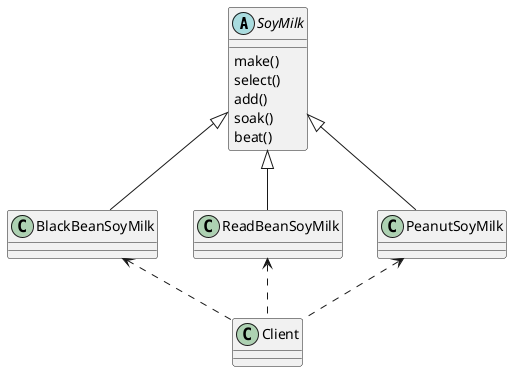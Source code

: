 @startuml
'https://plantuml.com/class-diagram

abstract class SoyMilk{
    make()
    select()
    add()
    soak()
    beat()
}

SoyMilk <|-- BlackBeanSoyMilk
SoyMilk <|-- ReadBeanSoyMilk
SoyMilk <|-- PeanutSoyMilk

PeanutSoyMilk <.. Client
ReadBeanSoyMilk <.. Client
BlackBeanSoyMilk <.. Client

@enduml